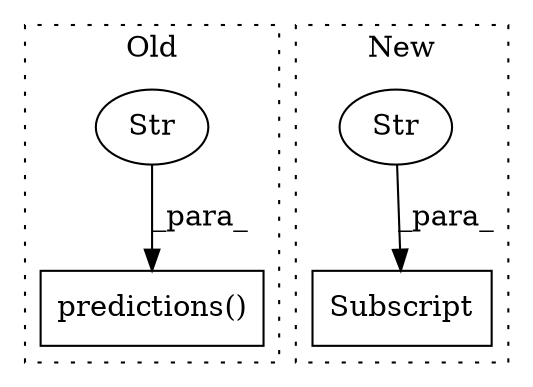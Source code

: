 digraph G {
subgraph cluster0 {
1 [label="predictions()" a="75" s="4842,4875" l="21,1" shape="box"];
3 [label="Str" a="66" s="4863" l="12" shape="ellipse"];
label = "Old";
style="dotted";
}
subgraph cluster1 {
2 [label="Subscript" a="63" s="4538,0" l="41,0" shape="box"];
4 [label="Str" a="66" s="4566" l="12" shape="ellipse"];
label = "New";
style="dotted";
}
3 -> 1 [label="_para_"];
4 -> 2 [label="_para_"];
}